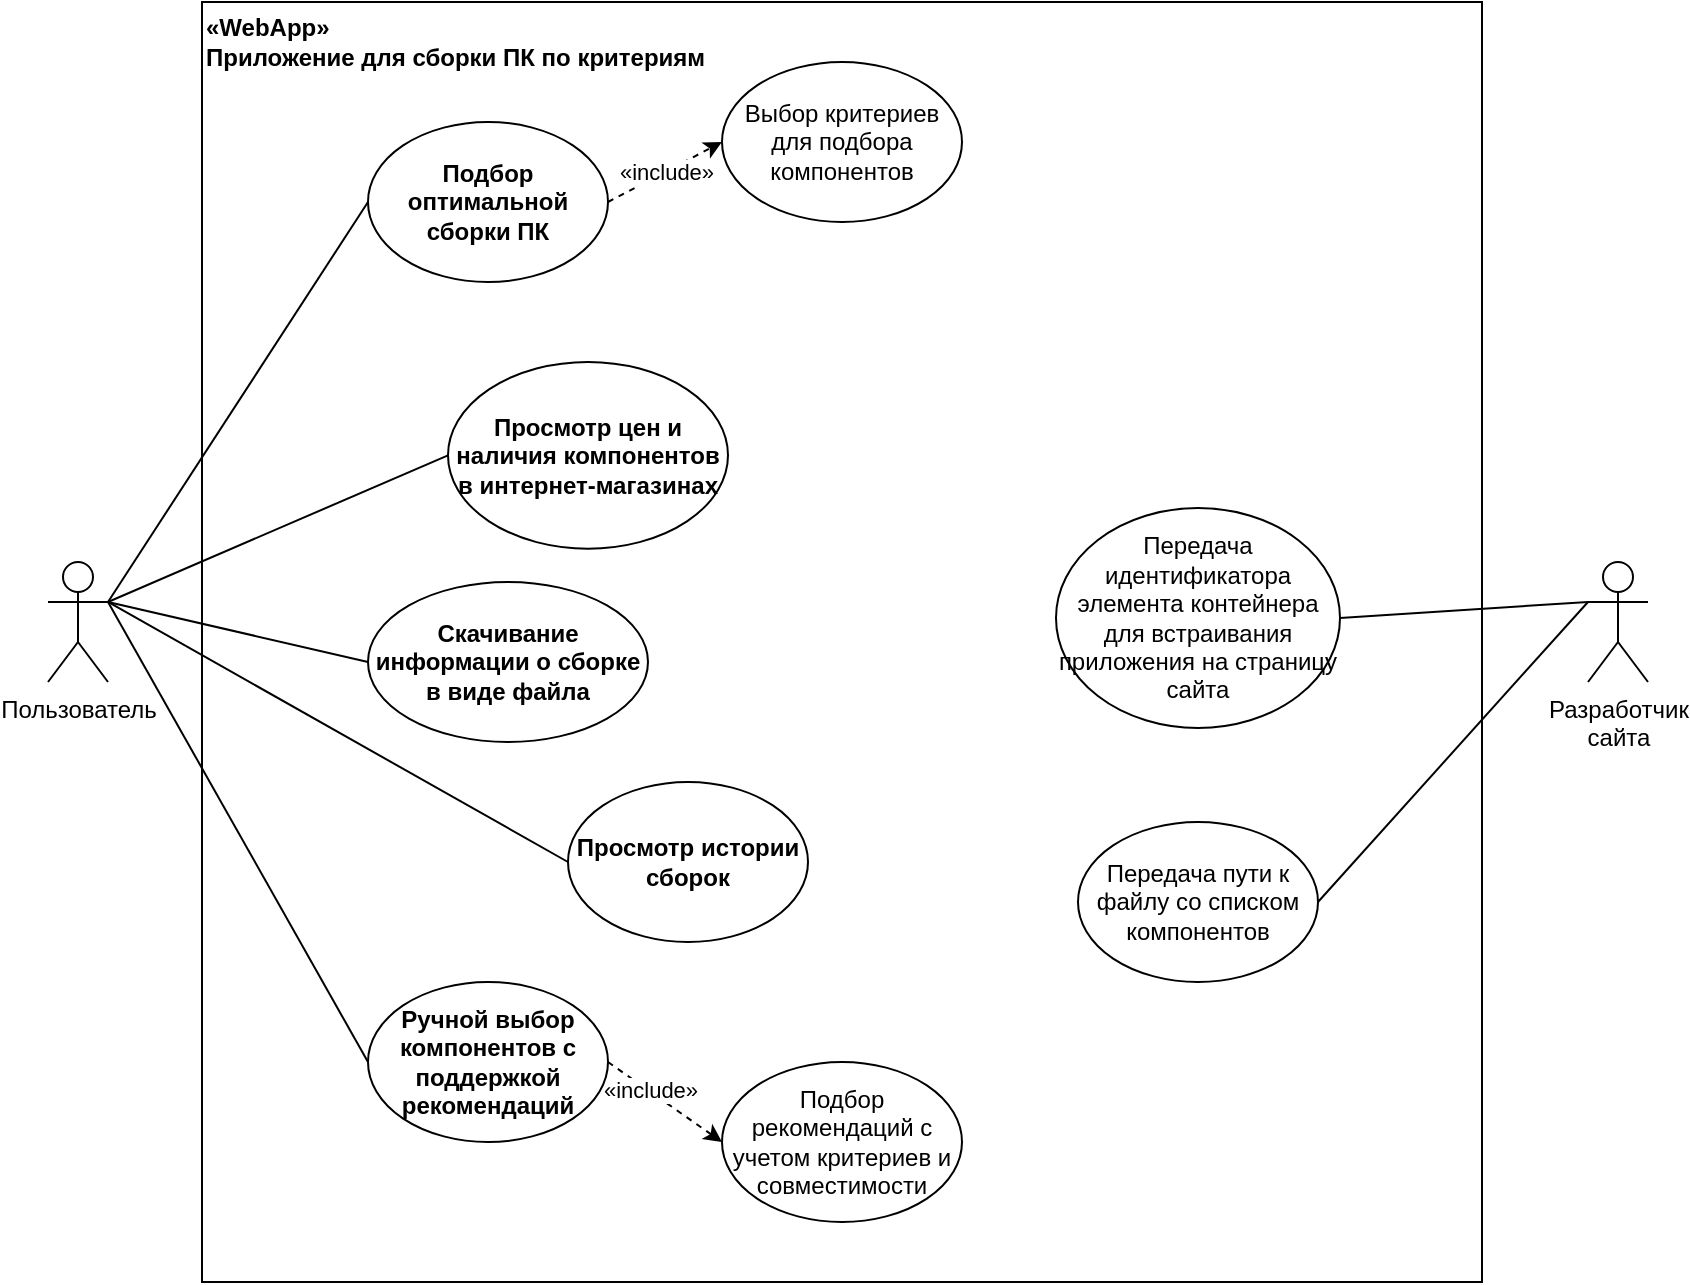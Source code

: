 <mxfile version="22.1.7" type="device">
  <diagram name="Страница — 1" id="9PPW91S5YazYH3etjbVU">
    <mxGraphModel dx="1386" dy="785" grid="1" gridSize="10" guides="1" tooltips="1" connect="1" arrows="1" fold="1" page="1" pageScale="1" pageWidth="291" pageHeight="413" math="0" shadow="0">
      <root>
        <mxCell id="0" />
        <mxCell id="1" parent="0" />
        <mxCell id="IAuq0UvbWvnGV_zlZhoL-1" value="" style="rounded=0;whiteSpace=wrap;html=1;" parent="1" vertex="1">
          <mxGeometry x="117" y="50" width="640" height="640" as="geometry" />
        </mxCell>
        <mxCell id="IAuq0UvbWvnGV_zlZhoL-13" style="orthogonalLoop=1;jettySize=auto;html=1;exitX=1;exitY=0.333;exitDx=0;exitDy=0;exitPerimeter=0;entryX=0;entryY=0.5;entryDx=0;entryDy=0;rounded=0;endArrow=none;endFill=0;" parent="1" source="IAuq0UvbWvnGV_zlZhoL-2" target="IAuq0UvbWvnGV_zlZhoL-7" edge="1">
          <mxGeometry relative="1" as="geometry" />
        </mxCell>
        <mxCell id="IAuq0UvbWvnGV_zlZhoL-14" style="rounded=0;orthogonalLoop=1;jettySize=auto;html=1;exitX=1;exitY=0.333;exitDx=0;exitDy=0;exitPerimeter=0;entryX=0;entryY=0.5;entryDx=0;entryDy=0;endArrow=none;endFill=0;" parent="1" source="IAuq0UvbWvnGV_zlZhoL-2" target="IAuq0UvbWvnGV_zlZhoL-9" edge="1">
          <mxGeometry relative="1" as="geometry" />
        </mxCell>
        <mxCell id="IAuq0UvbWvnGV_zlZhoL-15" style="rounded=0;orthogonalLoop=1;jettySize=auto;html=1;exitX=1;exitY=0.333;exitDx=0;exitDy=0;exitPerimeter=0;entryX=0;entryY=0.5;entryDx=0;entryDy=0;endArrow=none;endFill=0;" parent="1" source="IAuq0UvbWvnGV_zlZhoL-2" target="IAuq0UvbWvnGV_zlZhoL-8" edge="1">
          <mxGeometry relative="1" as="geometry" />
        </mxCell>
        <mxCell id="IAuq0UvbWvnGV_zlZhoL-16" style="rounded=0;orthogonalLoop=1;jettySize=auto;html=1;exitX=1;exitY=0.333;exitDx=0;exitDy=0;exitPerimeter=0;entryX=0;entryY=0.5;entryDx=0;entryDy=0;endArrow=none;endFill=0;" parent="1" source="IAuq0UvbWvnGV_zlZhoL-2" target="IAuq0UvbWvnGV_zlZhoL-10" edge="1">
          <mxGeometry relative="1" as="geometry" />
        </mxCell>
        <mxCell id="IAuq0UvbWvnGV_zlZhoL-17" style="rounded=0;orthogonalLoop=1;jettySize=auto;html=1;exitX=1;exitY=0.333;exitDx=0;exitDy=0;exitPerimeter=0;entryX=0;entryY=0.5;entryDx=0;entryDy=0;endArrow=none;endFill=0;" parent="1" source="IAuq0UvbWvnGV_zlZhoL-2" target="IAuq0UvbWvnGV_zlZhoL-11" edge="1">
          <mxGeometry relative="1" as="geometry" />
        </mxCell>
        <mxCell id="IAuq0UvbWvnGV_zlZhoL-2" value="Пользователь" style="shape=umlActor;verticalLabelPosition=bottom;verticalAlign=top;html=1;outlineConnect=0;fontStyle=0" parent="1" vertex="1">
          <mxGeometry x="40" y="330" width="30" height="60" as="geometry" />
        </mxCell>
        <mxCell id="IAuq0UvbWvnGV_zlZhoL-25" style="rounded=0;orthogonalLoop=1;jettySize=auto;html=1;exitX=0;exitY=0.333;exitDx=0;exitDy=0;exitPerimeter=0;entryX=1;entryY=0.5;entryDx=0;entryDy=0;endArrow=none;endFill=0;" parent="1" source="IAuq0UvbWvnGV_zlZhoL-3" target="IAuq0UvbWvnGV_zlZhoL-24" edge="1">
          <mxGeometry relative="1" as="geometry" />
        </mxCell>
        <mxCell id="gJZ3itfyiQg5Xx9T8uVX-2" style="rounded=0;orthogonalLoop=1;jettySize=auto;html=1;exitX=0;exitY=0.333;exitDx=0;exitDy=0;exitPerimeter=0;entryX=1;entryY=0.5;entryDx=0;entryDy=0;endArrow=none;endFill=0;" edge="1" parent="1" source="IAuq0UvbWvnGV_zlZhoL-3" target="gJZ3itfyiQg5Xx9T8uVX-1">
          <mxGeometry relative="1" as="geometry" />
        </mxCell>
        <mxCell id="IAuq0UvbWvnGV_zlZhoL-3" value="Разработчик&lt;br&gt;сайта" style="shape=umlActor;verticalLabelPosition=bottom;verticalAlign=top;html=1;outlineConnect=0;" parent="1" vertex="1">
          <mxGeometry x="810" y="330" width="30" height="60" as="geometry" />
        </mxCell>
        <mxCell id="IAuq0UvbWvnGV_zlZhoL-20" style="rounded=0;orthogonalLoop=1;jettySize=auto;html=1;exitX=1;exitY=0.5;exitDx=0;exitDy=0;entryX=0;entryY=0.5;entryDx=0;entryDy=0;dashed=1;strokeColor=default;" parent="1" source="IAuq0UvbWvnGV_zlZhoL-7" target="IAuq0UvbWvnGV_zlZhoL-19" edge="1">
          <mxGeometry relative="1" as="geometry" />
        </mxCell>
        <mxCell id="IAuq0UvbWvnGV_zlZhoL-21" value="«include»" style="edgeLabel;html=1;align=center;verticalAlign=middle;resizable=0;points=[];" parent="IAuq0UvbWvnGV_zlZhoL-20" connectable="0" vertex="1">
          <mxGeometry x="0.014" relative="1" as="geometry">
            <mxPoint as="offset" />
          </mxGeometry>
        </mxCell>
        <mxCell id="IAuq0UvbWvnGV_zlZhoL-7" value="Подбор оптимальной сборки ПК" style="ellipse;whiteSpace=wrap;html=1;fontStyle=1" parent="1" vertex="1">
          <mxGeometry x="200" y="110" width="120" height="80" as="geometry" />
        </mxCell>
        <mxCell id="IAuq0UvbWvnGV_zlZhoL-8" value="Просмотр цен и наличия компонентов в интернет-магазинах" style="ellipse;whiteSpace=wrap;html=1;fontStyle=1" parent="1" vertex="1">
          <mxGeometry x="240" y="230" width="140" height="93.34" as="geometry" />
        </mxCell>
        <mxCell id="IAuq0UvbWvnGV_zlZhoL-9" value="Скачивание информации о сборке в виде файла" style="ellipse;whiteSpace=wrap;html=1;fontStyle=1" parent="1" vertex="1">
          <mxGeometry x="200" y="340" width="140" height="80" as="geometry" />
        </mxCell>
        <mxCell id="IAuq0UvbWvnGV_zlZhoL-10" value="Просмотр истории сборок" style="ellipse;whiteSpace=wrap;html=1;fontStyle=1" parent="1" vertex="1">
          <mxGeometry x="300" y="440" width="120" height="80" as="geometry" />
        </mxCell>
        <mxCell id="IAuq0UvbWvnGV_zlZhoL-33" style="rounded=0;orthogonalLoop=1;jettySize=auto;html=1;exitX=1;exitY=0.5;exitDx=0;exitDy=0;entryX=0;entryY=0.5;entryDx=0;entryDy=0;dashed=1;" parent="1" source="IAuq0UvbWvnGV_zlZhoL-11" target="IAuq0UvbWvnGV_zlZhoL-32" edge="1">
          <mxGeometry relative="1" as="geometry" />
        </mxCell>
        <mxCell id="IAuq0UvbWvnGV_zlZhoL-34" value="«include»" style="edgeLabel;html=1;align=center;verticalAlign=middle;resizable=0;points=[];" parent="IAuq0UvbWvnGV_zlZhoL-33" connectable="0" vertex="1">
          <mxGeometry x="-0.275" y="1" relative="1" as="geometry">
            <mxPoint as="offset" />
          </mxGeometry>
        </mxCell>
        <mxCell id="IAuq0UvbWvnGV_zlZhoL-11" value="Ручной выбор компонентов с поддержкой рекомендаций" style="ellipse;whiteSpace=wrap;html=1;fontStyle=1" parent="1" vertex="1">
          <mxGeometry x="200" y="540" width="120" height="80" as="geometry" />
        </mxCell>
        <mxCell id="IAuq0UvbWvnGV_zlZhoL-19" value="Выбор критериев для подбора компонентов" style="ellipse;whiteSpace=wrap;html=1;" parent="1" vertex="1">
          <mxGeometry x="377" y="80" width="120" height="80" as="geometry" />
        </mxCell>
        <mxCell id="IAuq0UvbWvnGV_zlZhoL-24" value="Передача идентификатора элемента контейнера для встраивания приложения на страницу сайта" style="ellipse;whiteSpace=wrap;html=1;" parent="1" vertex="1">
          <mxGeometry x="544" y="303" width="142" height="110" as="geometry" />
        </mxCell>
        <mxCell id="IAuq0UvbWvnGV_zlZhoL-32" value="Подбор рекомендаций с учетом критериев и совместимости" style="ellipse;whiteSpace=wrap;html=1;" parent="1" vertex="1">
          <mxGeometry x="377" y="580" width="120" height="80" as="geometry" />
        </mxCell>
        <mxCell id="gkj2NV3aaAA6zyIig7L4-1" value="&lt;div style=&quot;font-size: 12px;&quot;&gt;&lt;font style=&quot;font-size: 12px;&quot;&gt;«WebApp»&lt;/font&gt;&lt;/div&gt;&lt;div style=&quot;font-size: 12px;&quot;&gt;&lt;font style=&quot;font-size: 12px;&quot;&gt;Приложение для сборки ПК по критериям&lt;/font&gt;&lt;/div&gt;" style="text;strokeColor=none;fillColor=none;html=1;fontSize=24;fontStyle=1;verticalAlign=middle;align=left;" parent="1" vertex="1">
          <mxGeometry x="117" y="50" width="313" height="40" as="geometry" />
        </mxCell>
        <mxCell id="gJZ3itfyiQg5Xx9T8uVX-1" value="Передача пути к файлу со списком компонентов" style="ellipse;whiteSpace=wrap;html=1;" vertex="1" parent="1">
          <mxGeometry x="555" y="460" width="120" height="80" as="geometry" />
        </mxCell>
      </root>
    </mxGraphModel>
  </diagram>
</mxfile>
